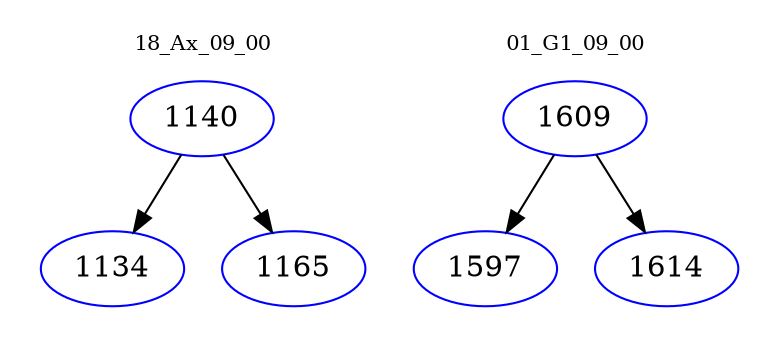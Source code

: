 digraph{
subgraph cluster_0 {
color = white
label = "18_Ax_09_00";
fontsize=10;
T0_1140 [label="1140", color="blue"]
T0_1140 -> T0_1134 [color="black"]
T0_1134 [label="1134", color="blue"]
T0_1140 -> T0_1165 [color="black"]
T0_1165 [label="1165", color="blue"]
}
subgraph cluster_1 {
color = white
label = "01_G1_09_00";
fontsize=10;
T1_1609 [label="1609", color="blue"]
T1_1609 -> T1_1597 [color="black"]
T1_1597 [label="1597", color="blue"]
T1_1609 -> T1_1614 [color="black"]
T1_1614 [label="1614", color="blue"]
}
}
